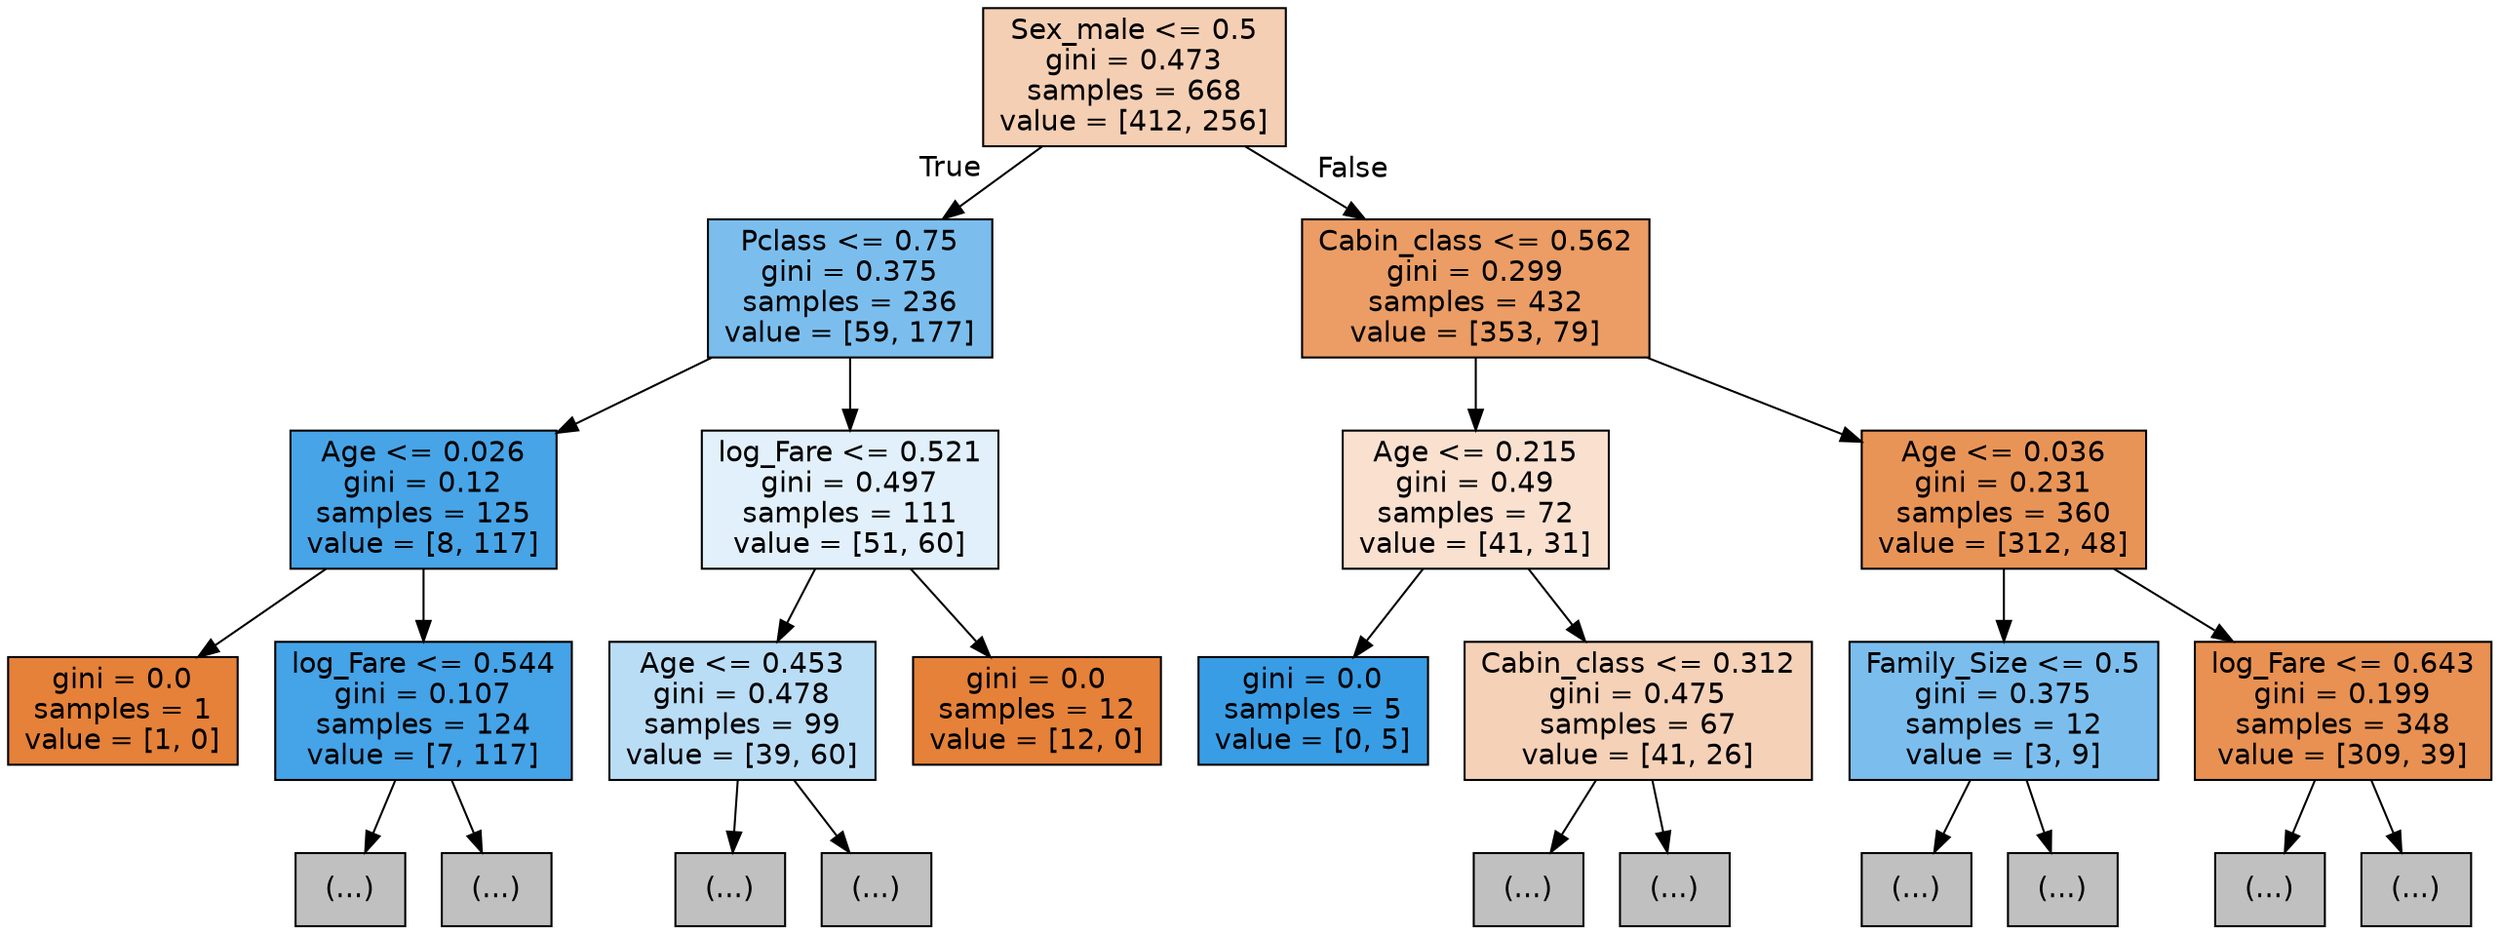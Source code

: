 digraph Tree {
node [shape=box, style="filled", color="black", fontname="helvetica"] ;
edge [fontname="helvetica"] ;
0 [label="Sex_male <= 0.5\ngini = 0.473\nsamples = 668\nvalue = [412, 256]", fillcolor="#f5cfb4"] ;
1 [label="Pclass <= 0.75\ngini = 0.375\nsamples = 236\nvalue = [59, 177]", fillcolor="#7bbeee"] ;
0 -> 1 [labeldistance=2.5, labelangle=45, headlabel="True"] ;
2 [label="Age <= 0.026\ngini = 0.12\nsamples = 125\nvalue = [8, 117]", fillcolor="#47a4e7"] ;
1 -> 2 ;
3 [label="gini = 0.0\nsamples = 1\nvalue = [1, 0]", fillcolor="#e58139"] ;
2 -> 3 ;
4 [label="log_Fare <= 0.544\ngini = 0.107\nsamples = 124\nvalue = [7, 117]", fillcolor="#45a3e7"] ;
2 -> 4 ;
5 [label="(...)", fillcolor="#C0C0C0"] ;
4 -> 5 ;
18 [label="(...)", fillcolor="#C0C0C0"] ;
4 -> 18 ;
25 [label="log_Fare <= 0.521\ngini = 0.497\nsamples = 111\nvalue = [51, 60]", fillcolor="#e1f0fb"] ;
1 -> 25 ;
26 [label="Age <= 0.453\ngini = 0.478\nsamples = 99\nvalue = [39, 60]", fillcolor="#baddf6"] ;
25 -> 26 ;
27 [label="(...)", fillcolor="#C0C0C0"] ;
26 -> 27 ;
62 [label="(...)", fillcolor="#C0C0C0"] ;
26 -> 62 ;
65 [label="gini = 0.0\nsamples = 12\nvalue = [12, 0]", fillcolor="#e58139"] ;
25 -> 65 ;
66 [label="Cabin_class <= 0.562\ngini = 0.299\nsamples = 432\nvalue = [353, 79]", fillcolor="#eb9d65"] ;
0 -> 66 [labeldistance=2.5, labelangle=-45, headlabel="False"] ;
67 [label="Age <= 0.215\ngini = 0.49\nsamples = 72\nvalue = [41, 31]", fillcolor="#f9e0cf"] ;
66 -> 67 ;
68 [label="gini = 0.0\nsamples = 5\nvalue = [0, 5]", fillcolor="#399de5"] ;
67 -> 68 ;
69 [label="Cabin_class <= 0.312\ngini = 0.475\nsamples = 67\nvalue = [41, 26]", fillcolor="#f5d1b7"] ;
67 -> 69 ;
70 [label="(...)", fillcolor="#C0C0C0"] ;
69 -> 70 ;
89 [label="(...)", fillcolor="#C0C0C0"] ;
69 -> 89 ;
98 [label="Age <= 0.036\ngini = 0.231\nsamples = 360\nvalue = [312, 48]", fillcolor="#e99457"] ;
66 -> 98 ;
99 [label="Family_Size <= 0.5\ngini = 0.375\nsamples = 12\nvalue = [3, 9]", fillcolor="#7bbeee"] ;
98 -> 99 ;
100 [label="(...)", fillcolor="#C0C0C0"] ;
99 -> 100 ;
101 [label="(...)", fillcolor="#C0C0C0"] ;
99 -> 101 ;
104 [label="log_Fare <= 0.643\ngini = 0.199\nsamples = 348\nvalue = [309, 39]", fillcolor="#e89152"] ;
98 -> 104 ;
105 [label="(...)", fillcolor="#C0C0C0"] ;
104 -> 105 ;
132 [label="(...)", fillcolor="#C0C0C0"] ;
104 -> 132 ;
}